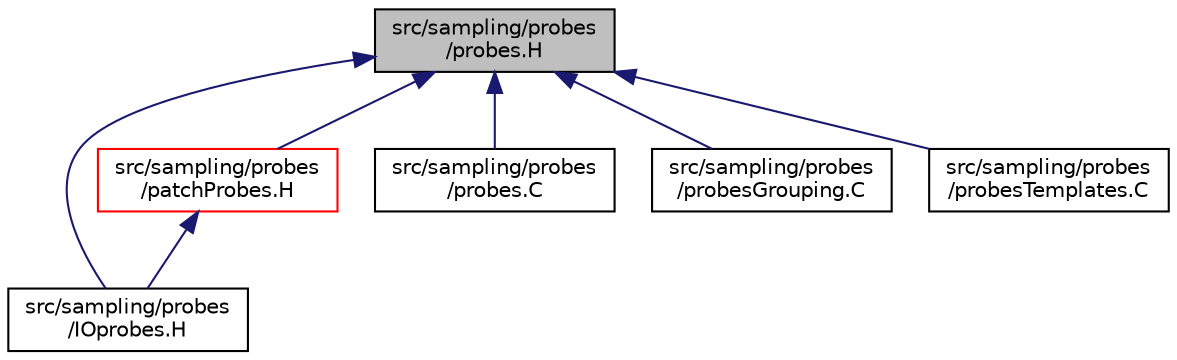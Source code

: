 digraph "src/sampling/probes/probes.H"
{
  bgcolor="transparent";
  edge [fontname="Helvetica",fontsize="10",labelfontname="Helvetica",labelfontsize="10"];
  node [fontname="Helvetica",fontsize="10",shape=record];
  Node1 [label="src/sampling/probes\l/probes.H",height=0.2,width=0.4,color="black", fillcolor="grey75", style="filled", fontcolor="black"];
  Node1 -> Node2 [dir="back",color="midnightblue",fontsize="10",style="solid",fontname="Helvetica"];
  Node2 [label="src/sampling/probes\l/IOprobes.H",height=0.2,width=0.4,color="black",URL="$a09818.html"];
  Node1 -> Node3 [dir="back",color="midnightblue",fontsize="10",style="solid",fontname="Helvetica"];
  Node3 [label="src/sampling/probes\l/patchProbes.H",height=0.2,width=0.4,color="red",URL="$a09820.html"];
  Node3 -> Node2 [dir="back",color="midnightblue",fontsize="10",style="solid",fontname="Helvetica"];
  Node1 -> Node4 [dir="back",color="midnightblue",fontsize="10",style="solid",fontname="Helvetica"];
  Node4 [label="src/sampling/probes\l/probes.C",height=0.2,width=0.4,color="black",URL="$a09822.html"];
  Node1 -> Node5 [dir="back",color="midnightblue",fontsize="10",style="solid",fontname="Helvetica"];
  Node5 [label="src/sampling/probes\l/probesGrouping.C",height=0.2,width=0.4,color="black",URL="$a09824.html"];
  Node1 -> Node6 [dir="back",color="midnightblue",fontsize="10",style="solid",fontname="Helvetica"];
  Node6 [label="src/sampling/probes\l/probesTemplates.C",height=0.2,width=0.4,color="black",URL="$a09825.html"];
}
